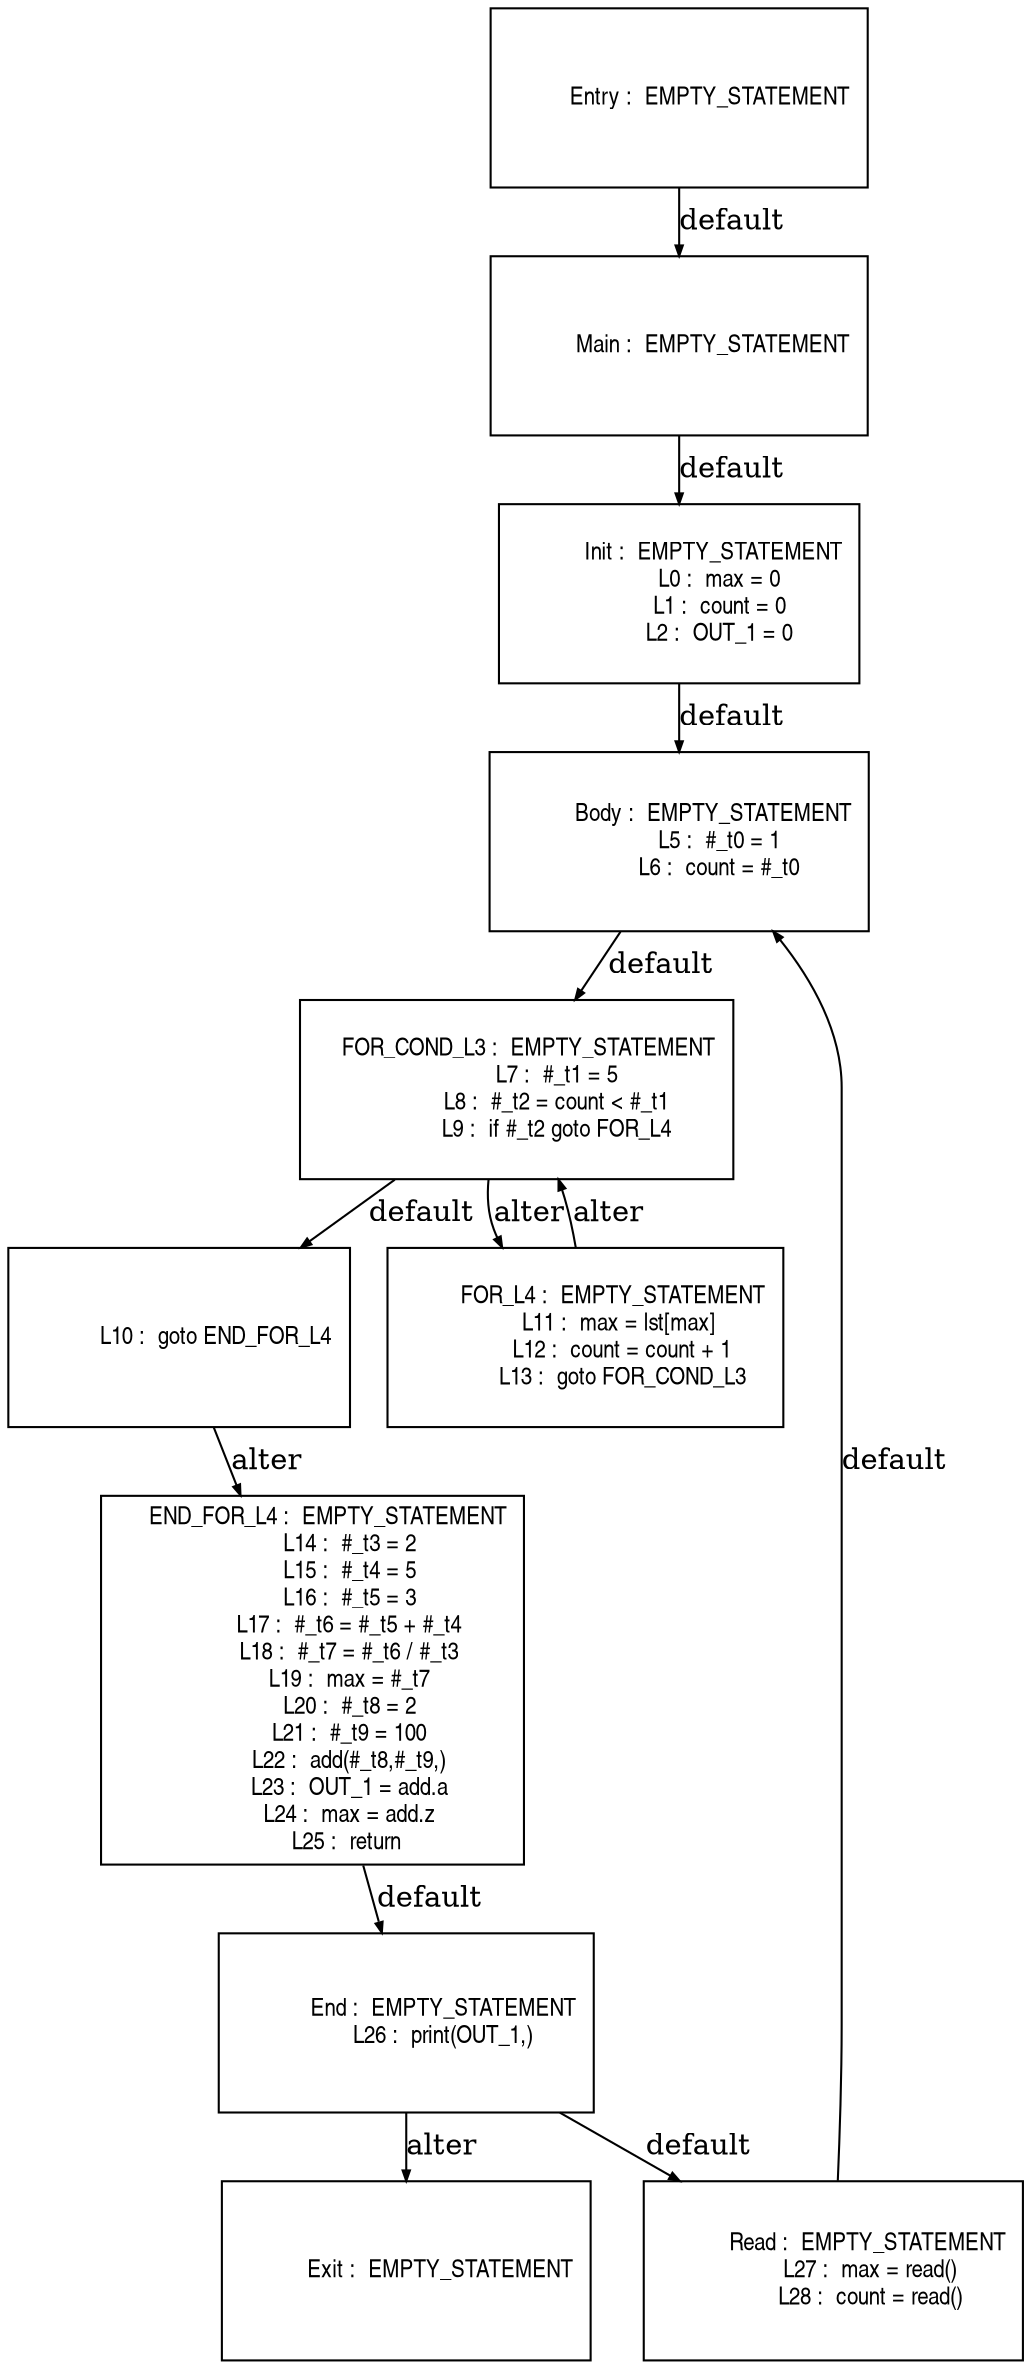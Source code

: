 digraph G {
  ranksep=.25;
  edge [arrowsize=.5]
  node [shape=rectangle, fontname="ArialNarrow",
        fontsize=12,  height=1.2];
  "           Main :  EMPTY_STATEMENT
"; "           Init :  EMPTY_STATEMENT
             L0 :  max = 0
             L1 :  count = 0
             L2 :  OUT_1 = 0
"; "           Body :  EMPTY_STATEMENT
             L5 :  #_t0 = 1
             L6 :  count = #_t0
"; "    FOR_COND_L3 :  EMPTY_STATEMENT
             L7 :  #_t1 = 5
             L8 :  #_t2 = count < #_t1
             L9 :  if #_t2 goto FOR_L4
"; "            L10 :  goto END_FOR_L4
"; "         FOR_L4 :  EMPTY_STATEMENT
            L11 :  max = lst[max] 
            L12 :  count = count + 1
            L13 :  goto FOR_COND_L3
"; "     END_FOR_L4 :  EMPTY_STATEMENT
            L14 :  #_t3 = 2
            L15 :  #_t4 = 5
            L16 :  #_t5 = 3
            L17 :  #_t6 = #_t5 + #_t4
            L18 :  #_t7 = #_t6 / #_t3
            L19 :  max = #_t7
            L20 :  #_t8 = 2
            L21 :  #_t9 = 100
            L22 :  add(#_t8,#_t9,)
            L23 :  OUT_1 = add.a
            L24 :  max = add.z
            L25 :  return 
"; "          Entry :  EMPTY_STATEMENT
"; "            End :  EMPTY_STATEMENT
            L26 :  print(OUT_1,)
"; "           Exit :  EMPTY_STATEMENT
"; "           Read :  EMPTY_STATEMENT
            L27 :  max = read()
            L28 :  count = read()
"; 
  "           Main :  EMPTY_STATEMENT
" -> "           Init :  EMPTY_STATEMENT
             L0 :  max = 0
             L1 :  count = 0
             L2 :  OUT_1 = 0
"  [label="default"];
  "           Init :  EMPTY_STATEMENT
             L0 :  max = 0
             L1 :  count = 0
             L2 :  OUT_1 = 0
" -> "           Body :  EMPTY_STATEMENT
             L5 :  #_t0 = 1
             L6 :  count = #_t0
"  [label="default"];
  "           Body :  EMPTY_STATEMENT
             L5 :  #_t0 = 1
             L6 :  count = #_t0
" -> "    FOR_COND_L3 :  EMPTY_STATEMENT
             L7 :  #_t1 = 5
             L8 :  #_t2 = count < #_t1
             L9 :  if #_t2 goto FOR_L4
"  [label="default"];
  "    FOR_COND_L3 :  EMPTY_STATEMENT
             L7 :  #_t1 = 5
             L8 :  #_t2 = count < #_t1
             L9 :  if #_t2 goto FOR_L4
" -> "            L10 :  goto END_FOR_L4
"  [label="default"];
  "    FOR_COND_L3 :  EMPTY_STATEMENT
             L7 :  #_t1 = 5
             L8 :  #_t2 = count < #_t1
             L9 :  if #_t2 goto FOR_L4
" -> "         FOR_L4 :  EMPTY_STATEMENT
            L11 :  max = lst[max] 
            L12 :  count = count + 1
            L13 :  goto FOR_COND_L3
"  [label="alter"];
  "            L10 :  goto END_FOR_L4
" -> "     END_FOR_L4 :  EMPTY_STATEMENT
            L14 :  #_t3 = 2
            L15 :  #_t4 = 5
            L16 :  #_t5 = 3
            L17 :  #_t6 = #_t5 + #_t4
            L18 :  #_t7 = #_t6 / #_t3
            L19 :  max = #_t7
            L20 :  #_t8 = 2
            L21 :  #_t9 = 100
            L22 :  add(#_t8,#_t9,)
            L23 :  OUT_1 = add.a
            L24 :  max = add.z
            L25 :  return 
"  [label="alter"];
  "         FOR_L4 :  EMPTY_STATEMENT
            L11 :  max = lst[max] 
            L12 :  count = count + 1
            L13 :  goto FOR_COND_L3
" -> "    FOR_COND_L3 :  EMPTY_STATEMENT
             L7 :  #_t1 = 5
             L8 :  #_t2 = count < #_t1
             L9 :  if #_t2 goto FOR_L4
"  [label="alter"];
  "     END_FOR_L4 :  EMPTY_STATEMENT
            L14 :  #_t3 = 2
            L15 :  #_t4 = 5
            L16 :  #_t5 = 3
            L17 :  #_t6 = #_t5 + #_t4
            L18 :  #_t7 = #_t6 / #_t3
            L19 :  max = #_t7
            L20 :  #_t8 = 2
            L21 :  #_t9 = 100
            L22 :  add(#_t8,#_t9,)
            L23 :  OUT_1 = add.a
            L24 :  max = add.z
            L25 :  return 
" -> "            End :  EMPTY_STATEMENT
            L26 :  print(OUT_1,)
"  [label="default"];
  "          Entry :  EMPTY_STATEMENT
" -> "           Main :  EMPTY_STATEMENT
"  [label="default"];
  "            End :  EMPTY_STATEMENT
            L26 :  print(OUT_1,)
" -> "           Read :  EMPTY_STATEMENT
            L27 :  max = read()
            L28 :  count = read()
"  [label="default"];
  "            End :  EMPTY_STATEMENT
            L26 :  print(OUT_1,)
" -> "           Exit :  EMPTY_STATEMENT
"  [label="alter"];
  "           Read :  EMPTY_STATEMENT
            L27 :  max = read()
            L28 :  count = read()
" -> "           Body :  EMPTY_STATEMENT
             L5 :  #_t0 = 1
             L6 :  count = #_t0
"  [label="default"];
}
